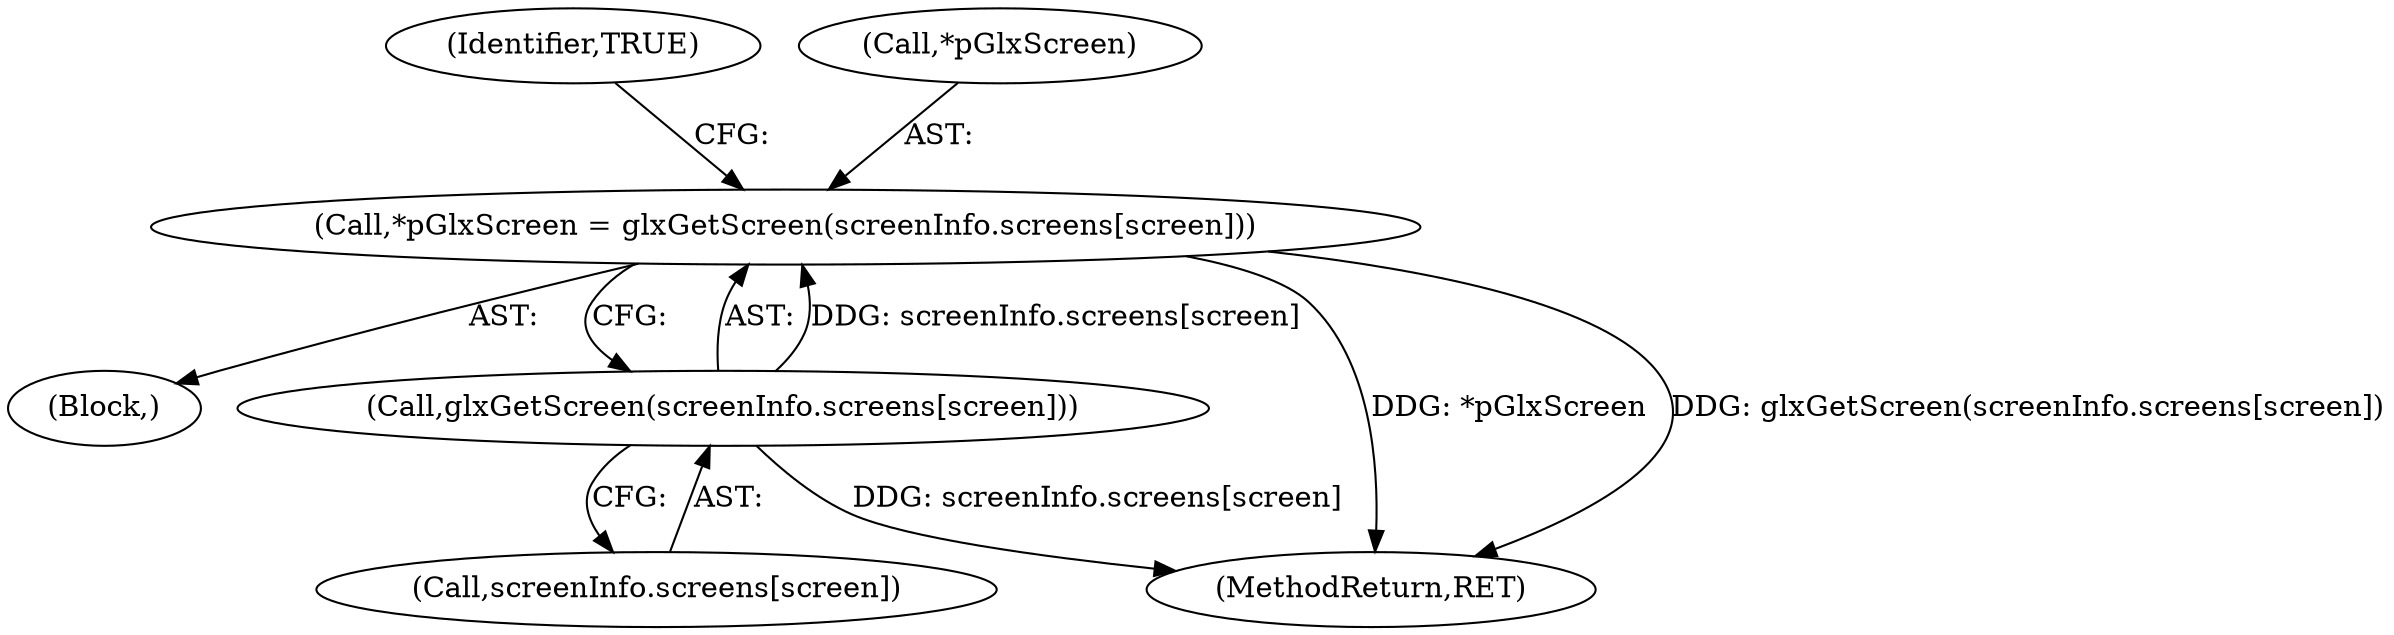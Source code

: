 digraph "0_xserver_3f0d3f4d97bce75c1828635c322b6560a45a037f@pointer" {
"1000125" [label="(Call,*pGlxScreen = glxGetScreen(screenInfo.screens[screen]))"];
"1000128" [label="(Call,glxGetScreen(screenInfo.screens[screen]))"];
"1000135" [label="(Identifier,TRUE)"];
"1000129" [label="(Call,screenInfo.screens[screen])"];
"1000128" [label="(Call,glxGetScreen(screenInfo.screens[screen]))"];
"1000126" [label="(Call,*pGlxScreen)"];
"1000125" [label="(Call,*pGlxScreen = glxGetScreen(screenInfo.screens[screen]))"];
"1000106" [label="(Block,)"];
"1000136" [label="(MethodReturn,RET)"];
"1000125" -> "1000106"  [label="AST: "];
"1000125" -> "1000128"  [label="CFG: "];
"1000126" -> "1000125"  [label="AST: "];
"1000128" -> "1000125"  [label="AST: "];
"1000135" -> "1000125"  [label="CFG: "];
"1000125" -> "1000136"  [label="DDG: *pGlxScreen"];
"1000125" -> "1000136"  [label="DDG: glxGetScreen(screenInfo.screens[screen])"];
"1000128" -> "1000125"  [label="DDG: screenInfo.screens[screen]"];
"1000128" -> "1000129"  [label="CFG: "];
"1000129" -> "1000128"  [label="AST: "];
"1000128" -> "1000136"  [label="DDG: screenInfo.screens[screen]"];
}

